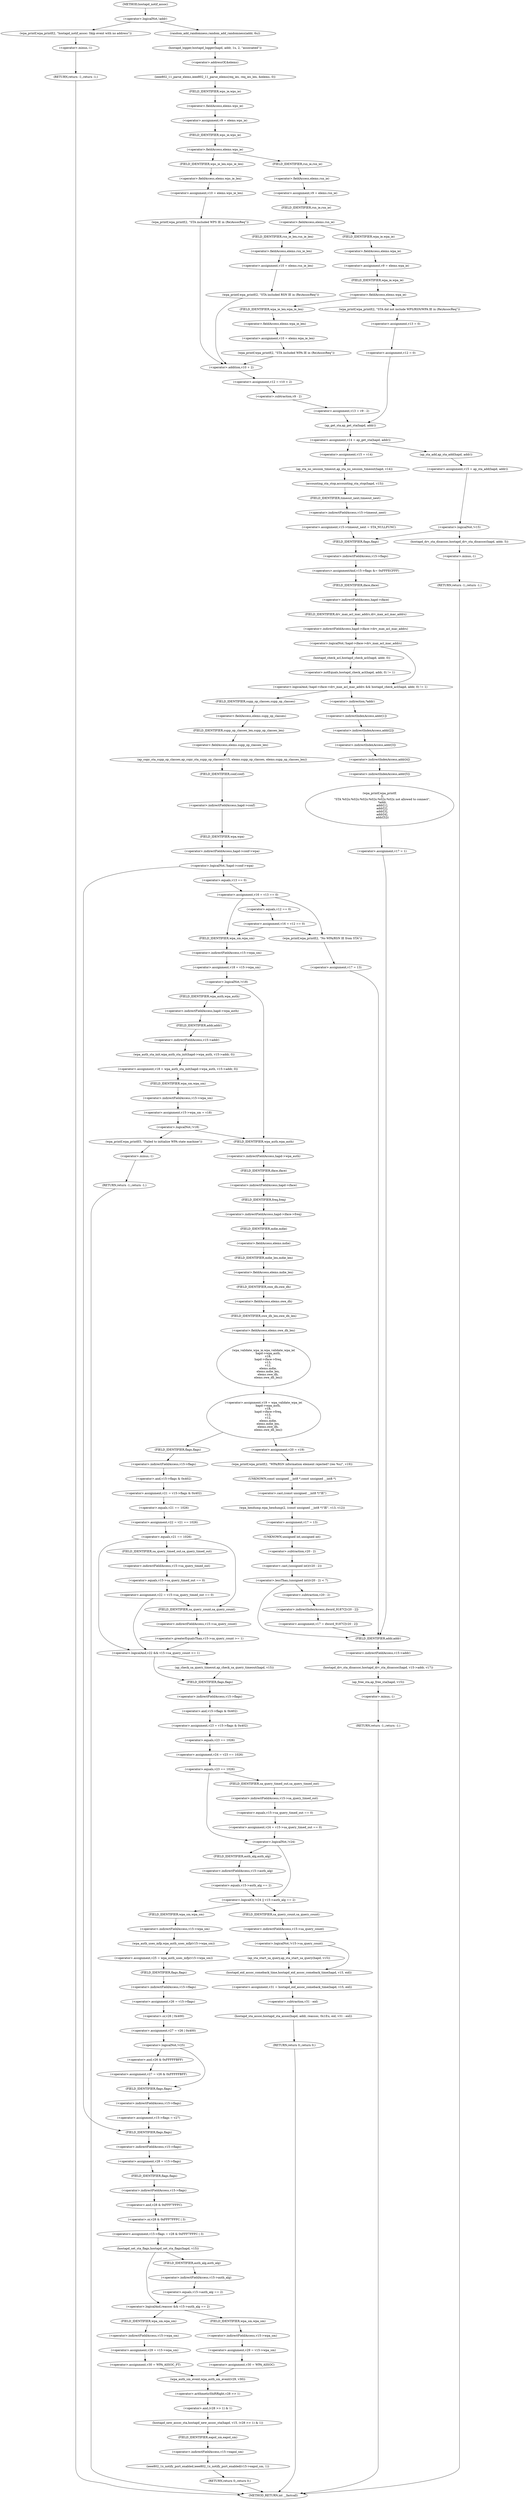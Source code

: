 digraph hostapd_notif_assoc {  
"1000157" [label = "(<operator>.logicalNot,!addr)" ]
"1000160" [label = "(wpa_printf,wpa_printf(2, \"hostapd_notif_assoc: Skip event with no address\"))" ]
"1000163" [label = "(RETURN,return -1;,return -1;)" ]
"1000164" [label = "(<operator>.minus,-1)" ]
"1000166" [label = "(random_add_randomness,random_add_randomness(addr, 6u))" ]
"1000169" [label = "(hostapd_logger,hostapd_logger(hapd, addr, 1u, 2, \"associated\"))" ]
"1000175" [label = "(ieee802_11_parse_elems,ieee802_11_parse_elems(req_ies, req_ies_len, &elems, 0))" ]
"1000178" [label = "(<operator>.addressOf,&elems)" ]
"1000181" [label = "(<operator>.assignment,v9 = elems.wps_ie)" ]
"1000183" [label = "(<operator>.fieldAccess,elems.wps_ie)" ]
"1000185" [label = "(FIELD_IDENTIFIER,wps_ie,wps_ie)" ]
"1000187" [label = "(<operator>.fieldAccess,elems.wps_ie)" ]
"1000189" [label = "(FIELD_IDENTIFIER,wps_ie,wps_ie)" ]
"1000191" [label = "(<operator>.assignment,v10 = elems.wps_ie_len)" ]
"1000193" [label = "(<operator>.fieldAccess,elems.wps_ie_len)" ]
"1000195" [label = "(FIELD_IDENTIFIER,wps_ie_len,wps_ie_len)" ]
"1000196" [label = "(wpa_printf,wpa_printf(2, \"STA included WPS IE in (Re)AssocReq\"))" ]
"1000200" [label = "(<operator>.assignment,v12 = v10 + 2)" ]
"1000202" [label = "(<operator>.addition,v10 + 2)" ]
"1000205" [label = "(<operator>.assignment,v13 = v9 - 2)" ]
"1000207" [label = "(<operator>.subtraction,v9 - 2)" ]
"1000211" [label = "(<operator>.assignment,v9 = elems.rsn_ie)" ]
"1000213" [label = "(<operator>.fieldAccess,elems.rsn_ie)" ]
"1000215" [label = "(FIELD_IDENTIFIER,rsn_ie,rsn_ie)" ]
"1000217" [label = "(<operator>.fieldAccess,elems.rsn_ie)" ]
"1000219" [label = "(FIELD_IDENTIFIER,rsn_ie,rsn_ie)" ]
"1000221" [label = "(<operator>.assignment,v10 = elems.rsn_ie_len)" ]
"1000223" [label = "(<operator>.fieldAccess,elems.rsn_ie_len)" ]
"1000225" [label = "(FIELD_IDENTIFIER,rsn_ie_len,rsn_ie_len)" ]
"1000226" [label = "(wpa_printf,wpa_printf(2, \"STA included RSN IE in (Re)AssocReq\"))" ]
"1000230" [label = "(<operator>.assignment,v9 = elems.wpa_ie)" ]
"1000232" [label = "(<operator>.fieldAccess,elems.wpa_ie)" ]
"1000234" [label = "(FIELD_IDENTIFIER,wpa_ie,wpa_ie)" ]
"1000236" [label = "(<operator>.fieldAccess,elems.wpa_ie)" ]
"1000238" [label = "(FIELD_IDENTIFIER,wpa_ie,wpa_ie)" ]
"1000240" [label = "(<operator>.assignment,v10 = elems.wpa_ie_len)" ]
"1000242" [label = "(<operator>.fieldAccess,elems.wpa_ie_len)" ]
"1000244" [label = "(FIELD_IDENTIFIER,wpa_ie_len,wpa_ie_len)" ]
"1000245" [label = "(wpa_printf,wpa_printf(2, \"STA included WPA IE in (Re)AssocReq\"))" ]
"1000249" [label = "(wpa_printf,wpa_printf(2, \"STA did not include WPS/RSN/WPA IE in (Re)AssocReq\"))" ]
"1000252" [label = "(<operator>.assignment,v13 = 0)" ]
"1000255" [label = "(<operator>.assignment,v12 = 0)" ]
"1000259" [label = "(<operator>.assignment,v14 = ap_get_sta(hapd, addr))" ]
"1000261" [label = "(ap_get_sta,ap_get_sta(hapd, addr))" ]
"1000267" [label = "(<operator>.assignment,v15 = v14)" ]
"1000270" [label = "(ap_sta_no_session_timeout,ap_sta_no_session_timeout(hapd, v14))" ]
"1000273" [label = "(accounting_sta_stop,accounting_sta_stop(hapd, v15))" ]
"1000276" [label = "(<operator>.assignment,v15->timeout_next = STA_NULLFUNC)" ]
"1000277" [label = "(<operator>.indirectFieldAccess,v15->timeout_next)" ]
"1000279" [label = "(FIELD_IDENTIFIER,timeout_next,timeout_next)" ]
"1000283" [label = "(<operator>.assignment,v15 = ap_sta_add(hapd, addr))" ]
"1000285" [label = "(ap_sta_add,ap_sta_add(hapd, addr))" ]
"1000289" [label = "(<operator>.logicalNot,!v15)" ]
"1000292" [label = "(hostapd_drv_sta_disassoc,hostapd_drv_sta_disassoc(hapd, addr, 5))" ]
"1000296" [label = "(RETURN,return -1;,return -1;)" ]
"1000297" [label = "(<operator>.minus,-1)" ]
"1000299" [label = "(<operators>.assignmentAnd,v15->flags &= 0xFFFECFFF)" ]
"1000300" [label = "(<operator>.indirectFieldAccess,v15->flags)" ]
"1000302" [label = "(FIELD_IDENTIFIER,flags,flags)" ]
"1000305" [label = "(<operator>.logicalAnd,!hapd->iface->drv_max_acl_mac_addrs && hostapd_check_acl(hapd, addr, 0) != 1)" ]
"1000306" [label = "(<operator>.logicalNot,!hapd->iface->drv_max_acl_mac_addrs)" ]
"1000307" [label = "(<operator>.indirectFieldAccess,hapd->iface->drv_max_acl_mac_addrs)" ]
"1000308" [label = "(<operator>.indirectFieldAccess,hapd->iface)" ]
"1000310" [label = "(FIELD_IDENTIFIER,iface,iface)" ]
"1000311" [label = "(FIELD_IDENTIFIER,drv_max_acl_mac_addrs,drv_max_acl_mac_addrs)" ]
"1000312" [label = "(<operator>.notEquals,hostapd_check_acl(hapd, addr, 0) != 1)" ]
"1000313" [label = "(hostapd_check_acl,hostapd_check_acl(hapd, addr, 0))" ]
"1000319" [label = "(wpa_printf,wpa_printf(\n      3,\n      \"STA %02x:%02x:%02x:%02x:%02x:%02x not allowed to connect\",\n      *addr,\n      addr[1],\n      addr[2],\n      addr[3],\n      addr[4],\n      addr[5]))" ]
"1000322" [label = "(<operator>.indirection,*addr)" ]
"1000324" [label = "(<operator>.indirectIndexAccess,addr[1])" ]
"1000327" [label = "(<operator>.indirectIndexAccess,addr[2])" ]
"1000330" [label = "(<operator>.indirectIndexAccess,addr[3])" ]
"1000333" [label = "(<operator>.indirectIndexAccess,addr[4])" ]
"1000336" [label = "(<operator>.indirectIndexAccess,addr[5])" ]
"1000339" [label = "(<operator>.assignment,v17 = 1)" ]
"1000343" [label = "(ap_copy_sta_supp_op_classes,ap_copy_sta_supp_op_classes(v15, elems.supp_op_classes, elems.supp_op_classes_len))" ]
"1000345" [label = "(<operator>.fieldAccess,elems.supp_op_classes)" ]
"1000347" [label = "(FIELD_IDENTIFIER,supp_op_classes,supp_op_classes)" ]
"1000348" [label = "(<operator>.fieldAccess,elems.supp_op_classes_len)" ]
"1000350" [label = "(FIELD_IDENTIFIER,supp_op_classes_len,supp_op_classes_len)" ]
"1000352" [label = "(<operator>.logicalNot,!hapd->conf->wpa)" ]
"1000353" [label = "(<operator>.indirectFieldAccess,hapd->conf->wpa)" ]
"1000354" [label = "(<operator>.indirectFieldAccess,hapd->conf)" ]
"1000356" [label = "(FIELD_IDENTIFIER,conf,conf)" ]
"1000357" [label = "(FIELD_IDENTIFIER,wpa,wpa)" ]
"1000360" [label = "(<operator>.assignment,v28 = v15->flags)" ]
"1000362" [label = "(<operator>.indirectFieldAccess,v15->flags)" ]
"1000364" [label = "(FIELD_IDENTIFIER,flags,flags)" ]
"1000365" [label = "(<operator>.assignment,v15->flags = v28 & 0xFFF7FFFC | 3)" ]
"1000366" [label = "(<operator>.indirectFieldAccess,v15->flags)" ]
"1000368" [label = "(FIELD_IDENTIFIER,flags,flags)" ]
"1000369" [label = "(<operator>.or,v28 & 0xFFF7FFFC | 3)" ]
"1000370" [label = "(<operator>.and,v28 & 0xFFF7FFFC)" ]
"1000374" [label = "(hostapd_set_sta_flags,hostapd_set_sta_flags(hapd, v15))" ]
"1000378" [label = "(<operator>.logicalAnd,reassoc && v15->auth_alg == 2)" ]
"1000380" [label = "(<operator>.equals,v15->auth_alg == 2)" ]
"1000381" [label = "(<operator>.indirectFieldAccess,v15->auth_alg)" ]
"1000383" [label = "(FIELD_IDENTIFIER,auth_alg,auth_alg)" ]
"1000386" [label = "(<operator>.assignment,v29 = v15->wpa_sm)" ]
"1000388" [label = "(<operator>.indirectFieldAccess,v15->wpa_sm)" ]
"1000390" [label = "(FIELD_IDENTIFIER,wpa_sm,wpa_sm)" ]
"1000391" [label = "(<operator>.assignment,v30 = WPA_ASSOC_FT)" ]
"1000396" [label = "(<operator>.assignment,v29 = v15->wpa_sm)" ]
"1000398" [label = "(<operator>.indirectFieldAccess,v15->wpa_sm)" ]
"1000400" [label = "(FIELD_IDENTIFIER,wpa_sm,wpa_sm)" ]
"1000401" [label = "(<operator>.assignment,v30 = WPA_ASSOC)" ]
"1000404" [label = "(wpa_auth_sm_event,wpa_auth_sm_event(v29, v30))" ]
"1000407" [label = "(hostapd_new_assoc_sta,hostapd_new_assoc_sta(hapd, v15, (v28 >> 1) & 1))" ]
"1000410" [label = "(<operator>.and,(v28 >> 1) & 1)" ]
"1000411" [label = "(<operator>.arithmeticShiftRight,v28 >> 1)" ]
"1000415" [label = "(ieee802_1x_notify_port_enabled,ieee802_1x_notify_port_enabled(v15->eapol_sm, 1))" ]
"1000416" [label = "(<operator>.indirectFieldAccess,v15->eapol_sm)" ]
"1000418" [label = "(FIELD_IDENTIFIER,eapol_sm,eapol_sm)" ]
"1000420" [label = "(RETURN,return 0;,return 0;)" ]
"1000422" [label = "(<operator>.assignment,v16 = v13 == 0)" ]
"1000424" [label = "(<operator>.equals,v13 == 0)" ]
"1000429" [label = "(<operator>.assignment,v16 = v12 == 0)" ]
"1000431" [label = "(<operator>.equals,v12 == 0)" ]
"1000437" [label = "(wpa_printf,wpa_printf(2, \"No WPA/RSN IE from STA\"))" ]
"1000440" [label = "(<operator>.assignment,v17 = 13)" ]
"1000444" [label = "(hostapd_drv_sta_disassoc,hostapd_drv_sta_disassoc(hapd, v15->addr, v17))" ]
"1000446" [label = "(<operator>.indirectFieldAccess,v15->addr)" ]
"1000448" [label = "(FIELD_IDENTIFIER,addr,addr)" ]
"1000450" [label = "(ap_free_sta,ap_free_sta(hapd, v15))" ]
"1000453" [label = "(RETURN,return -1;,return -1;)" ]
"1000454" [label = "(<operator>.minus,-1)" ]
"1000456" [label = "(<operator>.assignment,v18 = v15->wpa_sm)" ]
"1000458" [label = "(<operator>.indirectFieldAccess,v15->wpa_sm)" ]
"1000460" [label = "(FIELD_IDENTIFIER,wpa_sm,wpa_sm)" ]
"1000462" [label = "(<operator>.logicalNot,!v18)" ]
"1000465" [label = "(<operator>.assignment,v18 = wpa_auth_sta_init(hapd->wpa_auth, v15->addr, 0))" ]
"1000467" [label = "(wpa_auth_sta_init,wpa_auth_sta_init(hapd->wpa_auth, v15->addr, 0))" ]
"1000468" [label = "(<operator>.indirectFieldAccess,hapd->wpa_auth)" ]
"1000470" [label = "(FIELD_IDENTIFIER,wpa_auth,wpa_auth)" ]
"1000471" [label = "(<operator>.indirectFieldAccess,v15->addr)" ]
"1000473" [label = "(FIELD_IDENTIFIER,addr,addr)" ]
"1000475" [label = "(<operator>.assignment,v15->wpa_sm = v18)" ]
"1000476" [label = "(<operator>.indirectFieldAccess,v15->wpa_sm)" ]
"1000478" [label = "(FIELD_IDENTIFIER,wpa_sm,wpa_sm)" ]
"1000481" [label = "(<operator>.logicalNot,!v18)" ]
"1000484" [label = "(wpa_printf,wpa_printf(5, \"Failed to initialize WPA state machine\"))" ]
"1000487" [label = "(RETURN,return -1;,return -1;)" ]
"1000488" [label = "(<operator>.minus,-1)" ]
"1000490" [label = "(<operator>.assignment,v19 = wpa_validate_wpa_ie(\n          hapd->wpa_auth,\n          v18,\n          hapd->iface->freq,\n          v13,\n          v12,\n          elems.mdie,\n          elems.mdie_len,\n          elems.owe_dh,\n          elems.owe_dh_len))" ]
"1000492" [label = "(wpa_validate_wpa_ie,wpa_validate_wpa_ie(\n          hapd->wpa_auth,\n          v18,\n          hapd->iface->freq,\n          v13,\n          v12,\n          elems.mdie,\n          elems.mdie_len,\n          elems.owe_dh,\n          elems.owe_dh_len))" ]
"1000493" [label = "(<operator>.indirectFieldAccess,hapd->wpa_auth)" ]
"1000495" [label = "(FIELD_IDENTIFIER,wpa_auth,wpa_auth)" ]
"1000497" [label = "(<operator>.indirectFieldAccess,hapd->iface->freq)" ]
"1000498" [label = "(<operator>.indirectFieldAccess,hapd->iface)" ]
"1000500" [label = "(FIELD_IDENTIFIER,iface,iface)" ]
"1000501" [label = "(FIELD_IDENTIFIER,freq,freq)" ]
"1000504" [label = "(<operator>.fieldAccess,elems.mdie)" ]
"1000506" [label = "(FIELD_IDENTIFIER,mdie,mdie)" ]
"1000507" [label = "(<operator>.fieldAccess,elems.mdie_len)" ]
"1000509" [label = "(FIELD_IDENTIFIER,mdie_len,mdie_len)" ]
"1000510" [label = "(<operator>.fieldAccess,elems.owe_dh)" ]
"1000512" [label = "(FIELD_IDENTIFIER,owe_dh,owe_dh)" ]
"1000513" [label = "(<operator>.fieldAccess,elems.owe_dh_len)" ]
"1000515" [label = "(FIELD_IDENTIFIER,owe_dh_len,owe_dh_len)" ]
"1000519" [label = "(<operator>.assignment,v20 = v19)" ]
"1000522" [label = "(wpa_printf,wpa_printf(2, \"WPA/RSN information element rejected? (res %u)\", v19))" ]
"1000526" [label = "(wpa_hexdump,wpa_hexdump(2, (const unsigned __int8 *)\"IE\", v13, v12))" ]
"1000528" [label = "(<operator>.cast,(const unsigned __int8 *)\"IE\")" ]
"1000529" [label = "(UNKNOWN,const unsigned __int8 *,const unsigned __int8 *)" ]
"1000533" [label = "(<operator>.assignment,v17 = 13)" ]
"1000537" [label = "(<operator>.lessThan,(unsigned int)(v20 - 2) < 7)" ]
"1000538" [label = "(<operator>.cast,(unsigned int)(v20 - 2))" ]
"1000539" [label = "(UNKNOWN,unsigned int,unsigned int)" ]
"1000540" [label = "(<operator>.subtraction,v20 - 2)" ]
"1000544" [label = "(<operator>.assignment,v17 = dword_9187C[v20 - 2])" ]
"1000546" [label = "(<operator>.indirectIndexAccess,dword_9187C[v20 - 2])" ]
"1000548" [label = "(<operator>.subtraction,v20 - 2)" ]
"1000552" [label = "(<operator>.assignment,v21 = v15->flags & 0x402)" ]
"1000554" [label = "(<operator>.and,v15->flags & 0x402)" ]
"1000555" [label = "(<operator>.indirectFieldAccess,v15->flags)" ]
"1000557" [label = "(FIELD_IDENTIFIER,flags,flags)" ]
"1000559" [label = "(<operator>.assignment,v22 = v21 == 1026)" ]
"1000561" [label = "(<operator>.equals,v21 == 1026)" ]
"1000565" [label = "(<operator>.equals,v21 == 1026)" ]
"1000568" [label = "(<operator>.assignment,v22 = v15->sa_query_timed_out == 0)" ]
"1000570" [label = "(<operator>.equals,v15->sa_query_timed_out == 0)" ]
"1000571" [label = "(<operator>.indirectFieldAccess,v15->sa_query_timed_out)" ]
"1000573" [label = "(FIELD_IDENTIFIER,sa_query_timed_out,sa_query_timed_out)" ]
"1000576" [label = "(<operator>.logicalAnd,v22 && v15->sa_query_count >= 1)" ]
"1000578" [label = "(<operator>.greaterEqualsThan,v15->sa_query_count >= 1)" ]
"1000579" [label = "(<operator>.indirectFieldAccess,v15->sa_query_count)" ]
"1000581" [label = "(FIELD_IDENTIFIER,sa_query_count,sa_query_count)" ]
"1000583" [label = "(ap_check_sa_query_timeout,ap_check_sa_query_timeout(hapd, v15))" ]
"1000586" [label = "(<operator>.assignment,v23 = v15->flags & 0x402)" ]
"1000588" [label = "(<operator>.and,v15->flags & 0x402)" ]
"1000589" [label = "(<operator>.indirectFieldAccess,v15->flags)" ]
"1000591" [label = "(FIELD_IDENTIFIER,flags,flags)" ]
"1000593" [label = "(<operator>.assignment,v24 = v23 == 1026)" ]
"1000595" [label = "(<operator>.equals,v23 == 1026)" ]
"1000599" [label = "(<operator>.equals,v23 == 1026)" ]
"1000602" [label = "(<operator>.assignment,v24 = v15->sa_query_timed_out == 0)" ]
"1000604" [label = "(<operator>.equals,v15->sa_query_timed_out == 0)" ]
"1000605" [label = "(<operator>.indirectFieldAccess,v15->sa_query_timed_out)" ]
"1000607" [label = "(FIELD_IDENTIFIER,sa_query_timed_out,sa_query_timed_out)" ]
"1000610" [label = "(<operator>.logicalOr,!v24 || v15->auth_alg == 2)" ]
"1000611" [label = "(<operator>.logicalNot,!v24)" ]
"1000613" [label = "(<operator>.equals,v15->auth_alg == 2)" ]
"1000614" [label = "(<operator>.indirectFieldAccess,v15->auth_alg)" ]
"1000616" [label = "(FIELD_IDENTIFIER,auth_alg,auth_alg)" ]
"1000619" [label = "(<operator>.assignment,v25 = wpa_auth_uses_mfp(v15->wpa_sm))" ]
"1000621" [label = "(wpa_auth_uses_mfp,wpa_auth_uses_mfp(v15->wpa_sm))" ]
"1000622" [label = "(<operator>.indirectFieldAccess,v15->wpa_sm)" ]
"1000624" [label = "(FIELD_IDENTIFIER,wpa_sm,wpa_sm)" ]
"1000625" [label = "(<operator>.assignment,v26 = v15->flags)" ]
"1000627" [label = "(<operator>.indirectFieldAccess,v15->flags)" ]
"1000629" [label = "(FIELD_IDENTIFIER,flags,flags)" ]
"1000630" [label = "(<operator>.assignment,v27 = v26 | 0x400)" ]
"1000632" [label = "(<operator>.or,v26 | 0x400)" ]
"1000636" [label = "(<operator>.logicalNot,!v25)" ]
"1000638" [label = "(<operator>.assignment,v27 = v26 & 0xFFFFFBFF)" ]
"1000640" [label = "(<operator>.and,v26 & 0xFFFFFBFF)" ]
"1000643" [label = "(<operator>.assignment,v15->flags = v27)" ]
"1000644" [label = "(<operator>.indirectFieldAccess,v15->flags)" ]
"1000646" [label = "(FIELD_IDENTIFIER,flags,flags)" ]
"1000650" [label = "(<operator>.logicalNot,!v15->sa_query_count)" ]
"1000651" [label = "(<operator>.indirectFieldAccess,v15->sa_query_count)" ]
"1000653" [label = "(FIELD_IDENTIFIER,sa_query_count,sa_query_count)" ]
"1000654" [label = "(ap_sta_start_sa_query,ap_sta_start_sa_query(hapd, v15))" ]
"1000657" [label = "(<operator>.assignment,v31 = hostapd_eid_assoc_comeback_time(hapd, v15, eid))" ]
"1000659" [label = "(hostapd_eid_assoc_comeback_time,hostapd_eid_assoc_comeback_time(hapd, v15, eid))" ]
"1000663" [label = "(hostapd_sta_assoc,hostapd_sta_assoc(hapd, addr, reassoc, 0x1Eu, eid, v31 - eid))" ]
"1000669" [label = "(<operator>.subtraction,v31 - eid)" ]
"1000672" [label = "(RETURN,return 0;,return 0;)" ]
"1000125" [label = "(METHOD,hostapd_notif_assoc)" ]
"1000674" [label = "(METHOD_RETURN,int __fastcall)" ]
  "1000157" -> "1000160" 
  "1000157" -> "1000166" 
  "1000160" -> "1000164" 
  "1000163" -> "1000674" 
  "1000164" -> "1000163" 
  "1000166" -> "1000169" 
  "1000169" -> "1000178" 
  "1000175" -> "1000185" 
  "1000178" -> "1000175" 
  "1000181" -> "1000189" 
  "1000183" -> "1000181" 
  "1000185" -> "1000183" 
  "1000187" -> "1000195" 
  "1000187" -> "1000215" 
  "1000189" -> "1000187" 
  "1000191" -> "1000196" 
  "1000193" -> "1000191" 
  "1000195" -> "1000193" 
  "1000196" -> "1000202" 
  "1000200" -> "1000207" 
  "1000202" -> "1000200" 
  "1000205" -> "1000261" 
  "1000207" -> "1000205" 
  "1000211" -> "1000219" 
  "1000213" -> "1000211" 
  "1000215" -> "1000213" 
  "1000217" -> "1000225" 
  "1000217" -> "1000234" 
  "1000219" -> "1000217" 
  "1000221" -> "1000226" 
  "1000223" -> "1000221" 
  "1000225" -> "1000223" 
  "1000226" -> "1000202" 
  "1000230" -> "1000238" 
  "1000232" -> "1000230" 
  "1000234" -> "1000232" 
  "1000236" -> "1000244" 
  "1000236" -> "1000249" 
  "1000238" -> "1000236" 
  "1000240" -> "1000245" 
  "1000242" -> "1000240" 
  "1000244" -> "1000242" 
  "1000245" -> "1000202" 
  "1000249" -> "1000252" 
  "1000252" -> "1000255" 
  "1000255" -> "1000261" 
  "1000259" -> "1000267" 
  "1000259" -> "1000285" 
  "1000261" -> "1000259" 
  "1000267" -> "1000270" 
  "1000270" -> "1000273" 
  "1000273" -> "1000279" 
  "1000276" -> "1000302" 
  "1000277" -> "1000276" 
  "1000279" -> "1000277" 
  "1000283" -> "1000289" 
  "1000285" -> "1000283" 
  "1000289" -> "1000292" 
  "1000289" -> "1000302" 
  "1000292" -> "1000297" 
  "1000296" -> "1000674" 
  "1000297" -> "1000296" 
  "1000299" -> "1000310" 
  "1000300" -> "1000299" 
  "1000302" -> "1000300" 
  "1000305" -> "1000322" 
  "1000305" -> "1000347" 
  "1000306" -> "1000305" 
  "1000306" -> "1000313" 
  "1000307" -> "1000306" 
  "1000308" -> "1000311" 
  "1000310" -> "1000308" 
  "1000311" -> "1000307" 
  "1000312" -> "1000305" 
  "1000313" -> "1000312" 
  "1000319" -> "1000339" 
  "1000322" -> "1000324" 
  "1000324" -> "1000327" 
  "1000327" -> "1000330" 
  "1000330" -> "1000333" 
  "1000333" -> "1000336" 
  "1000336" -> "1000319" 
  "1000339" -> "1000448" 
  "1000343" -> "1000356" 
  "1000345" -> "1000350" 
  "1000347" -> "1000345" 
  "1000348" -> "1000343" 
  "1000350" -> "1000348" 
  "1000352" -> "1000364" 
  "1000352" -> "1000424" 
  "1000353" -> "1000352" 
  "1000354" -> "1000357" 
  "1000356" -> "1000354" 
  "1000357" -> "1000353" 
  "1000360" -> "1000368" 
  "1000362" -> "1000360" 
  "1000364" -> "1000362" 
  "1000365" -> "1000374" 
  "1000366" -> "1000370" 
  "1000368" -> "1000366" 
  "1000369" -> "1000365" 
  "1000370" -> "1000369" 
  "1000374" -> "1000378" 
  "1000374" -> "1000383" 
  "1000378" -> "1000390" 
  "1000378" -> "1000400" 
  "1000380" -> "1000378" 
  "1000381" -> "1000380" 
  "1000383" -> "1000381" 
  "1000386" -> "1000391" 
  "1000388" -> "1000386" 
  "1000390" -> "1000388" 
  "1000391" -> "1000404" 
  "1000396" -> "1000401" 
  "1000398" -> "1000396" 
  "1000400" -> "1000398" 
  "1000401" -> "1000404" 
  "1000404" -> "1000411" 
  "1000407" -> "1000418" 
  "1000410" -> "1000407" 
  "1000411" -> "1000410" 
  "1000415" -> "1000420" 
  "1000416" -> "1000415" 
  "1000418" -> "1000416" 
  "1000420" -> "1000674" 
  "1000422" -> "1000431" 
  "1000422" -> "1000437" 
  "1000422" -> "1000460" 
  "1000424" -> "1000422" 
  "1000429" -> "1000437" 
  "1000429" -> "1000460" 
  "1000431" -> "1000429" 
  "1000437" -> "1000440" 
  "1000440" -> "1000448" 
  "1000444" -> "1000450" 
  "1000446" -> "1000444" 
  "1000448" -> "1000446" 
  "1000450" -> "1000454" 
  "1000453" -> "1000674" 
  "1000454" -> "1000453" 
  "1000456" -> "1000462" 
  "1000458" -> "1000456" 
  "1000460" -> "1000458" 
  "1000462" -> "1000470" 
  "1000462" -> "1000495" 
  "1000465" -> "1000478" 
  "1000467" -> "1000465" 
  "1000468" -> "1000473" 
  "1000470" -> "1000468" 
  "1000471" -> "1000467" 
  "1000473" -> "1000471" 
  "1000475" -> "1000481" 
  "1000476" -> "1000475" 
  "1000478" -> "1000476" 
  "1000481" -> "1000484" 
  "1000481" -> "1000495" 
  "1000484" -> "1000488" 
  "1000487" -> "1000674" 
  "1000488" -> "1000487" 
  "1000490" -> "1000519" 
  "1000490" -> "1000557" 
  "1000492" -> "1000490" 
  "1000493" -> "1000500" 
  "1000495" -> "1000493" 
  "1000497" -> "1000506" 
  "1000498" -> "1000501" 
  "1000500" -> "1000498" 
  "1000501" -> "1000497" 
  "1000504" -> "1000509" 
  "1000506" -> "1000504" 
  "1000507" -> "1000512" 
  "1000509" -> "1000507" 
  "1000510" -> "1000515" 
  "1000512" -> "1000510" 
  "1000513" -> "1000492" 
  "1000515" -> "1000513" 
  "1000519" -> "1000522" 
  "1000522" -> "1000529" 
  "1000526" -> "1000533" 
  "1000528" -> "1000526" 
  "1000529" -> "1000528" 
  "1000533" -> "1000539" 
  "1000537" -> "1000548" 
  "1000537" -> "1000448" 
  "1000538" -> "1000537" 
  "1000539" -> "1000540" 
  "1000540" -> "1000538" 
  "1000544" -> "1000448" 
  "1000546" -> "1000544" 
  "1000548" -> "1000546" 
  "1000552" -> "1000561" 
  "1000554" -> "1000552" 
  "1000555" -> "1000554" 
  "1000557" -> "1000555" 
  "1000559" -> "1000565" 
  "1000561" -> "1000559" 
  "1000565" -> "1000573" 
  "1000565" -> "1000576" 
  "1000565" -> "1000581" 
  "1000568" -> "1000576" 
  "1000568" -> "1000581" 
  "1000570" -> "1000568" 
  "1000571" -> "1000570" 
  "1000573" -> "1000571" 
  "1000576" -> "1000583" 
  "1000576" -> "1000591" 
  "1000578" -> "1000576" 
  "1000579" -> "1000578" 
  "1000581" -> "1000579" 
  "1000583" -> "1000591" 
  "1000586" -> "1000595" 
  "1000588" -> "1000586" 
  "1000589" -> "1000588" 
  "1000591" -> "1000589" 
  "1000593" -> "1000599" 
  "1000595" -> "1000593" 
  "1000599" -> "1000607" 
  "1000599" -> "1000611" 
  "1000602" -> "1000611" 
  "1000604" -> "1000602" 
  "1000605" -> "1000604" 
  "1000607" -> "1000605" 
  "1000610" -> "1000624" 
  "1000610" -> "1000653" 
  "1000611" -> "1000610" 
  "1000611" -> "1000616" 
  "1000613" -> "1000610" 
  "1000614" -> "1000613" 
  "1000616" -> "1000614" 
  "1000619" -> "1000629" 
  "1000621" -> "1000619" 
  "1000622" -> "1000621" 
  "1000624" -> "1000622" 
  "1000625" -> "1000632" 
  "1000627" -> "1000625" 
  "1000629" -> "1000627" 
  "1000630" -> "1000636" 
  "1000632" -> "1000630" 
  "1000636" -> "1000640" 
  "1000636" -> "1000646" 
  "1000638" -> "1000646" 
  "1000640" -> "1000638" 
  "1000643" -> "1000364" 
  "1000644" -> "1000643" 
  "1000646" -> "1000644" 
  "1000650" -> "1000654" 
  "1000650" -> "1000659" 
  "1000651" -> "1000650" 
  "1000653" -> "1000651" 
  "1000654" -> "1000659" 
  "1000657" -> "1000669" 
  "1000659" -> "1000657" 
  "1000663" -> "1000672" 
  "1000669" -> "1000663" 
  "1000672" -> "1000674" 
  "1000125" -> "1000157" 
}
